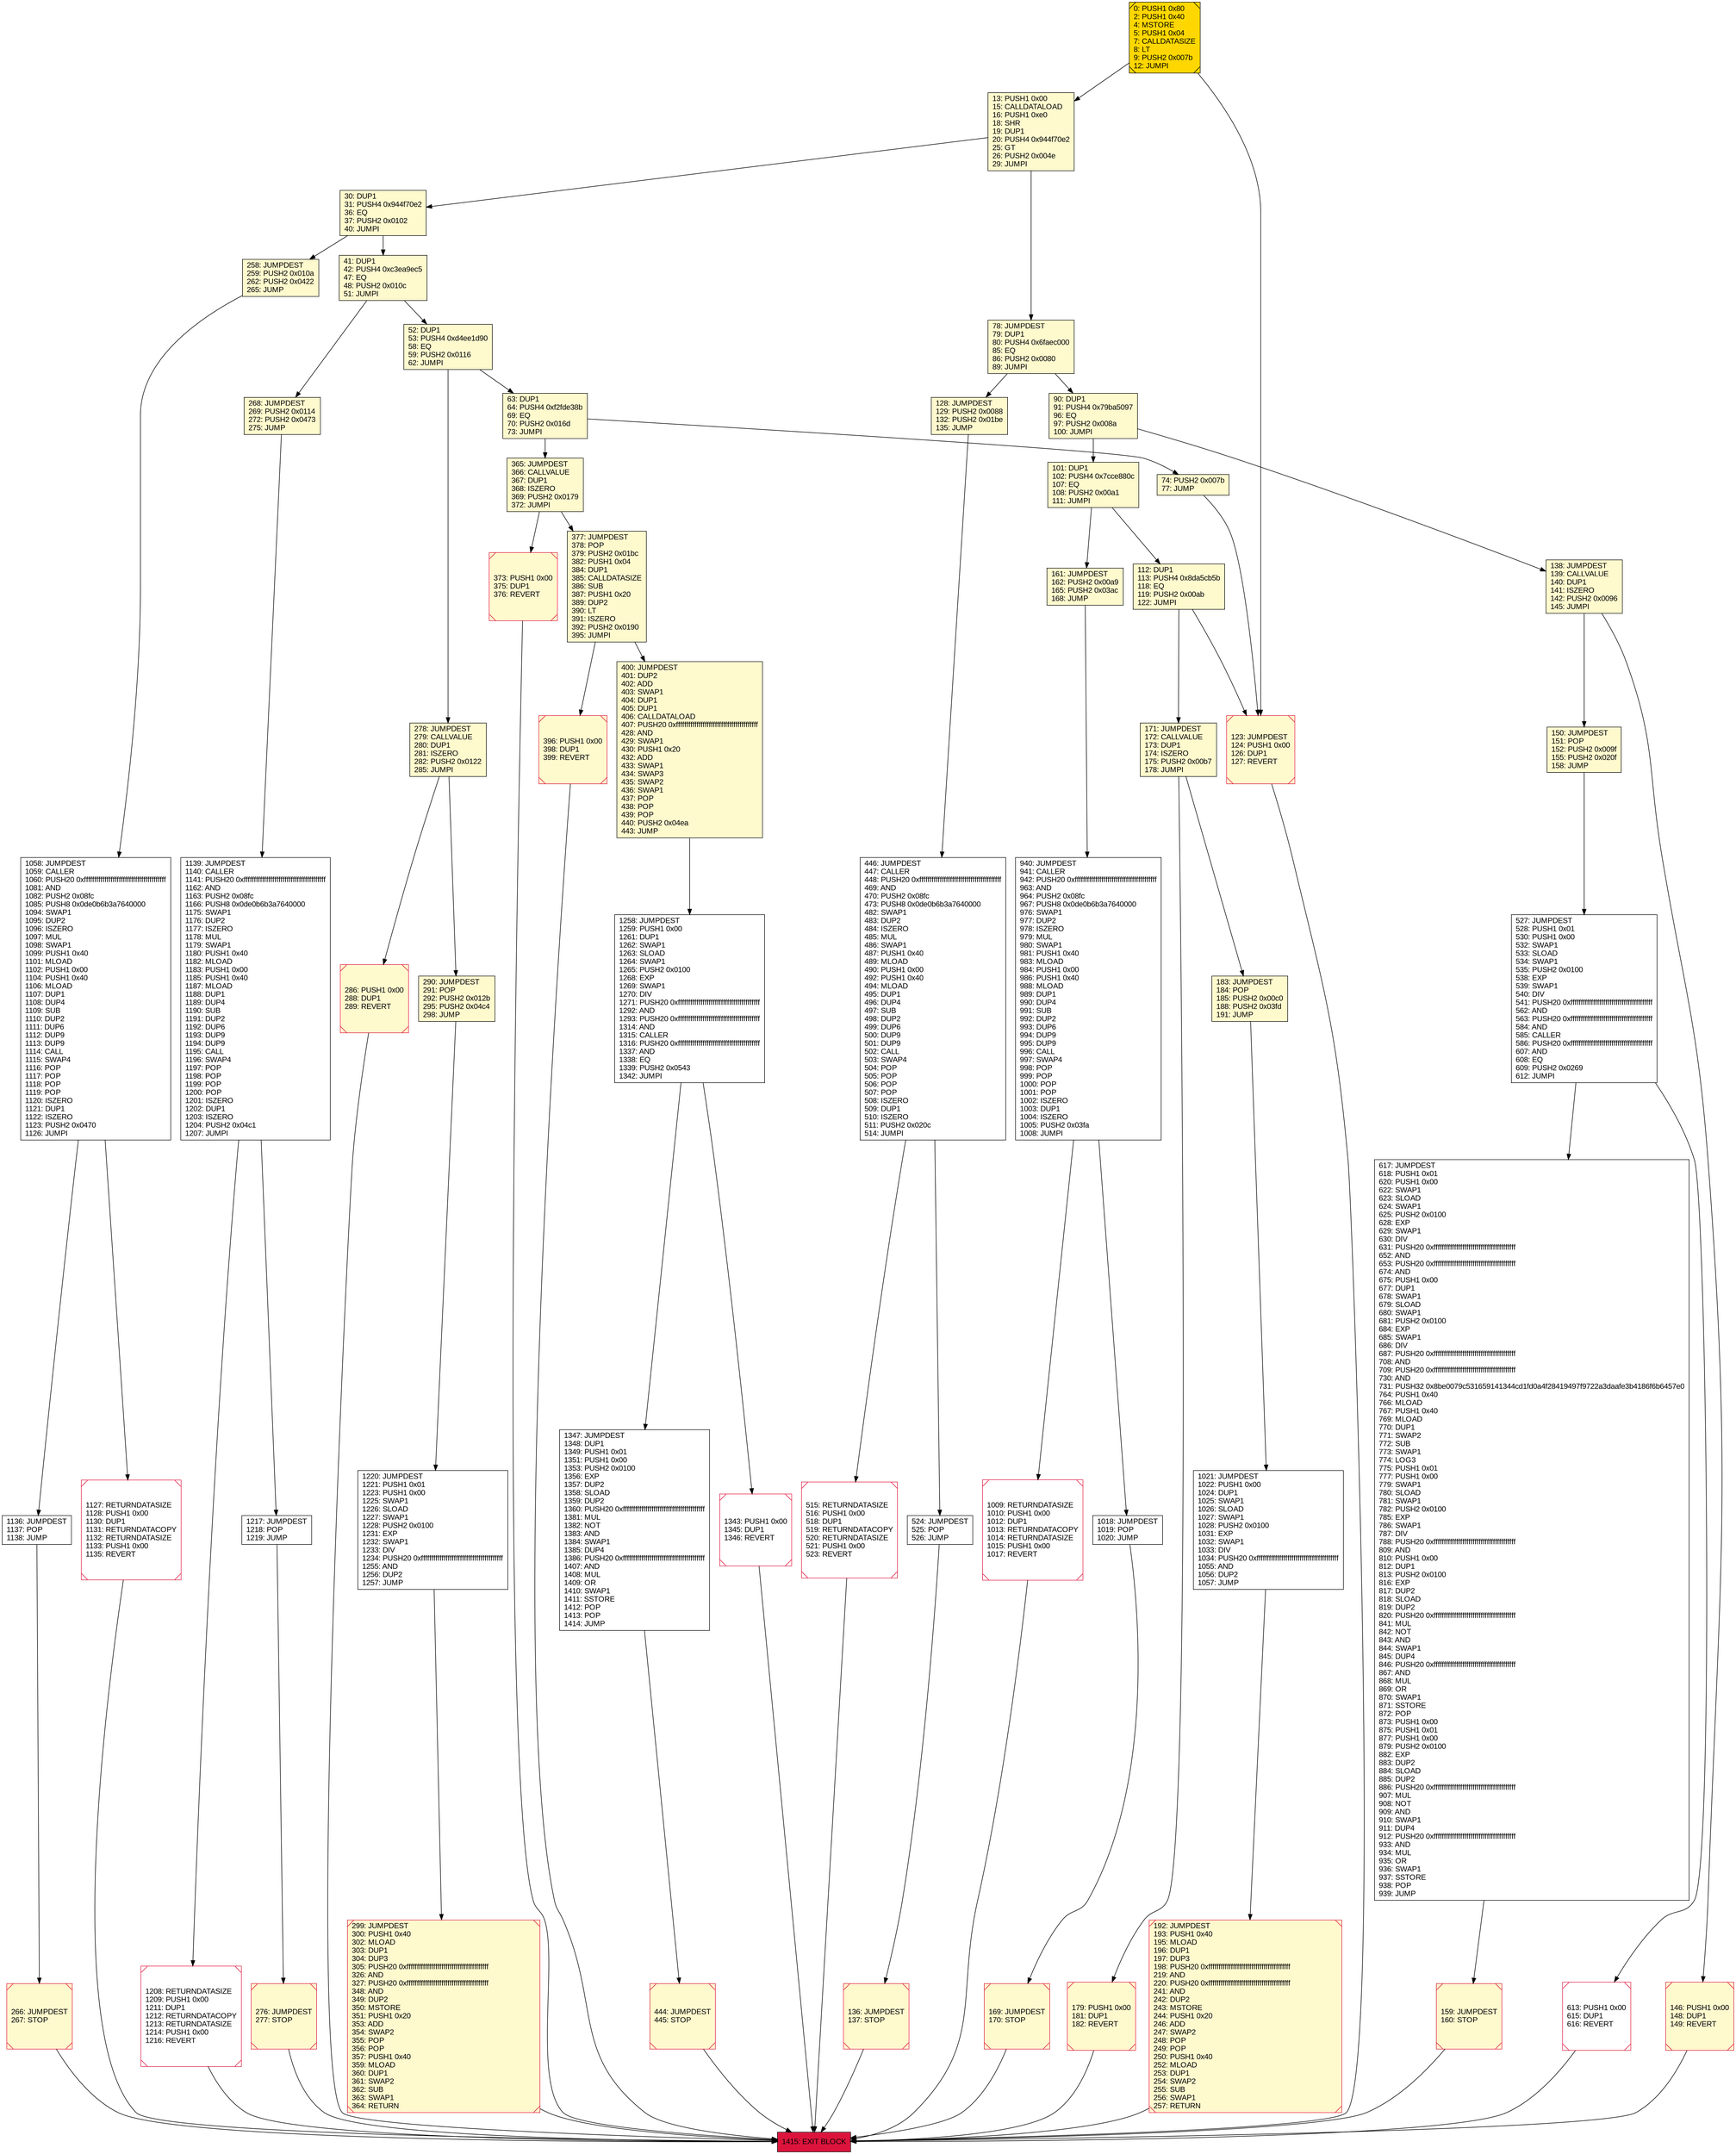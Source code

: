 digraph G {
bgcolor=transparent rankdir=UD;
node [shape=box style=filled color=black fillcolor=white fontname=arial fontcolor=black];
276 [label="276: JUMPDEST\l277: STOP\l" fillcolor=lemonchiffon shape=Msquare color=crimson ];
1058 [label="1058: JUMPDEST\l1059: CALLER\l1060: PUSH20 0xffffffffffffffffffffffffffffffffffffffff\l1081: AND\l1082: PUSH2 0x08fc\l1085: PUSH8 0x0de0b6b3a7640000\l1094: SWAP1\l1095: DUP2\l1096: ISZERO\l1097: MUL\l1098: SWAP1\l1099: PUSH1 0x40\l1101: MLOAD\l1102: PUSH1 0x00\l1104: PUSH1 0x40\l1106: MLOAD\l1107: DUP1\l1108: DUP4\l1109: SUB\l1110: DUP2\l1111: DUP6\l1112: DUP9\l1113: DUP9\l1114: CALL\l1115: SWAP4\l1116: POP\l1117: POP\l1118: POP\l1119: POP\l1120: ISZERO\l1121: DUP1\l1122: ISZERO\l1123: PUSH2 0x0470\l1126: JUMPI\l" ];
1415 [label="1415: EXIT BLOCK\l" fillcolor=crimson ];
183 [label="183: JUMPDEST\l184: POP\l185: PUSH2 0x00c0\l188: PUSH2 0x03fd\l191: JUMP\l" fillcolor=lemonchiffon ];
159 [label="159: JUMPDEST\l160: STOP\l" fillcolor=lemonchiffon shape=Msquare color=crimson ];
179 [label="179: PUSH1 0x00\l181: DUP1\l182: REVERT\l" fillcolor=lemonchiffon shape=Msquare color=crimson ];
192 [label="192: JUMPDEST\l193: PUSH1 0x40\l195: MLOAD\l196: DUP1\l197: DUP3\l198: PUSH20 0xffffffffffffffffffffffffffffffffffffffff\l219: AND\l220: PUSH20 0xffffffffffffffffffffffffffffffffffffffff\l241: AND\l242: DUP2\l243: MSTORE\l244: PUSH1 0x20\l246: ADD\l247: SWAP2\l248: POP\l249: POP\l250: PUSH1 0x40\l252: MLOAD\l253: DUP1\l254: SWAP2\l255: SUB\l256: SWAP1\l257: RETURN\l" fillcolor=lemonchiffon shape=Msquare color=crimson ];
0 [label="0: PUSH1 0x80\l2: PUSH1 0x40\l4: MSTORE\l5: PUSH1 0x04\l7: CALLDATASIZE\l8: LT\l9: PUSH2 0x007b\l12: JUMPI\l" fillcolor=lemonchiffon shape=Msquare fillcolor=gold ];
74 [label="74: PUSH2 0x007b\l77: JUMP\l" fillcolor=lemonchiffon ];
290 [label="290: JUMPDEST\l291: POP\l292: PUSH2 0x012b\l295: PUSH2 0x04c4\l298: JUMP\l" fillcolor=lemonchiffon ];
41 [label="41: DUP1\l42: PUSH4 0xc3ea9ec5\l47: EQ\l48: PUSH2 0x010c\l51: JUMPI\l" fillcolor=lemonchiffon ];
171 [label="171: JUMPDEST\l172: CALLVALUE\l173: DUP1\l174: ISZERO\l175: PUSH2 0x00b7\l178: JUMPI\l" fillcolor=lemonchiffon ];
515 [label="515: RETURNDATASIZE\l516: PUSH1 0x00\l518: DUP1\l519: RETURNDATACOPY\l520: RETURNDATASIZE\l521: PUSH1 0x00\l523: REVERT\l" shape=Msquare color=crimson ];
136 [label="136: JUMPDEST\l137: STOP\l" fillcolor=lemonchiffon shape=Msquare color=crimson ];
150 [label="150: JUMPDEST\l151: POP\l152: PUSH2 0x009f\l155: PUSH2 0x020f\l158: JUMP\l" fillcolor=lemonchiffon ];
266 [label="266: JUMPDEST\l267: STOP\l" fillcolor=lemonchiffon shape=Msquare color=crimson ];
1343 [label="1343: PUSH1 0x00\l1345: DUP1\l1346: REVERT\l" shape=Msquare color=crimson ];
138 [label="138: JUMPDEST\l139: CALLVALUE\l140: DUP1\l141: ISZERO\l142: PUSH2 0x0096\l145: JUMPI\l" fillcolor=lemonchiffon ];
1208 [label="1208: RETURNDATASIZE\l1209: PUSH1 0x00\l1211: DUP1\l1212: RETURNDATACOPY\l1213: RETURNDATASIZE\l1214: PUSH1 0x00\l1216: REVERT\l" shape=Msquare color=crimson ];
30 [label="30: DUP1\l31: PUSH4 0x944f70e2\l36: EQ\l37: PUSH2 0x0102\l40: JUMPI\l" fillcolor=lemonchiffon ];
444 [label="444: JUMPDEST\l445: STOP\l" fillcolor=lemonchiffon shape=Msquare color=crimson ];
112 [label="112: DUP1\l113: PUSH4 0x8da5cb5b\l118: EQ\l119: PUSH2 0x00ab\l122: JUMPI\l" fillcolor=lemonchiffon ];
524 [label="524: JUMPDEST\l525: POP\l526: JUMP\l" ];
268 [label="268: JUMPDEST\l269: PUSH2 0x0114\l272: PUSH2 0x0473\l275: JUMP\l" fillcolor=lemonchiffon ];
396 [label="396: PUSH1 0x00\l398: DUP1\l399: REVERT\l" fillcolor=lemonchiffon shape=Msquare color=crimson ];
146 [label="146: PUSH1 0x00\l148: DUP1\l149: REVERT\l" fillcolor=lemonchiffon shape=Msquare color=crimson ];
400 [label="400: JUMPDEST\l401: DUP2\l402: ADD\l403: SWAP1\l404: DUP1\l405: DUP1\l406: CALLDATALOAD\l407: PUSH20 0xffffffffffffffffffffffffffffffffffffffff\l428: AND\l429: SWAP1\l430: PUSH1 0x20\l432: ADD\l433: SWAP1\l434: SWAP3\l435: SWAP2\l436: SWAP1\l437: POP\l438: POP\l439: POP\l440: PUSH2 0x04ea\l443: JUMP\l" fillcolor=lemonchiffon ];
13 [label="13: PUSH1 0x00\l15: CALLDATALOAD\l16: PUSH1 0xe0\l18: SHR\l19: DUP1\l20: PUSH4 0x944f70e2\l25: GT\l26: PUSH2 0x004e\l29: JUMPI\l" fillcolor=lemonchiffon ];
169 [label="169: JUMPDEST\l170: STOP\l" fillcolor=lemonchiffon shape=Msquare color=crimson ];
286 [label="286: PUSH1 0x00\l288: DUP1\l289: REVERT\l" fillcolor=lemonchiffon shape=Msquare color=crimson ];
613 [label="613: PUSH1 0x00\l615: DUP1\l616: REVERT\l" shape=Msquare color=crimson ];
377 [label="377: JUMPDEST\l378: POP\l379: PUSH2 0x01bc\l382: PUSH1 0x04\l384: DUP1\l385: CALLDATASIZE\l386: SUB\l387: PUSH1 0x20\l389: DUP2\l390: LT\l391: ISZERO\l392: PUSH2 0x0190\l395: JUMPI\l" fillcolor=lemonchiffon ];
278 [label="278: JUMPDEST\l279: CALLVALUE\l280: DUP1\l281: ISZERO\l282: PUSH2 0x0122\l285: JUMPI\l" fillcolor=lemonchiffon ];
1347 [label="1347: JUMPDEST\l1348: DUP1\l1349: PUSH1 0x01\l1351: PUSH1 0x00\l1353: PUSH2 0x0100\l1356: EXP\l1357: DUP2\l1358: SLOAD\l1359: DUP2\l1360: PUSH20 0xffffffffffffffffffffffffffffffffffffffff\l1381: MUL\l1382: NOT\l1383: AND\l1384: SWAP1\l1385: DUP4\l1386: PUSH20 0xffffffffffffffffffffffffffffffffffffffff\l1407: AND\l1408: MUL\l1409: OR\l1410: SWAP1\l1411: SSTORE\l1412: POP\l1413: POP\l1414: JUMP\l" ];
128 [label="128: JUMPDEST\l129: PUSH2 0x0088\l132: PUSH2 0x01be\l135: JUMP\l" fillcolor=lemonchiffon ];
1021 [label="1021: JUMPDEST\l1022: PUSH1 0x00\l1024: DUP1\l1025: SWAP1\l1026: SLOAD\l1027: SWAP1\l1028: PUSH2 0x0100\l1031: EXP\l1032: SWAP1\l1033: DIV\l1034: PUSH20 0xffffffffffffffffffffffffffffffffffffffff\l1055: AND\l1056: DUP2\l1057: JUMP\l" ];
1258 [label="1258: JUMPDEST\l1259: PUSH1 0x00\l1261: DUP1\l1262: SWAP1\l1263: SLOAD\l1264: SWAP1\l1265: PUSH2 0x0100\l1268: EXP\l1269: SWAP1\l1270: DIV\l1271: PUSH20 0xffffffffffffffffffffffffffffffffffffffff\l1292: AND\l1293: PUSH20 0xffffffffffffffffffffffffffffffffffffffff\l1314: AND\l1315: CALLER\l1316: PUSH20 0xffffffffffffffffffffffffffffffffffffffff\l1337: AND\l1338: EQ\l1339: PUSH2 0x0543\l1342: JUMPI\l" ];
101 [label="101: DUP1\l102: PUSH4 0x7cce880c\l107: EQ\l108: PUSH2 0x00a1\l111: JUMPI\l" fillcolor=lemonchiffon ];
1139 [label="1139: JUMPDEST\l1140: CALLER\l1141: PUSH20 0xffffffffffffffffffffffffffffffffffffffff\l1162: AND\l1163: PUSH2 0x08fc\l1166: PUSH8 0x0de0b6b3a7640000\l1175: SWAP1\l1176: DUP2\l1177: ISZERO\l1178: MUL\l1179: SWAP1\l1180: PUSH1 0x40\l1182: MLOAD\l1183: PUSH1 0x00\l1185: PUSH1 0x40\l1187: MLOAD\l1188: DUP1\l1189: DUP4\l1190: SUB\l1191: DUP2\l1192: DUP6\l1193: DUP9\l1194: DUP9\l1195: CALL\l1196: SWAP4\l1197: POP\l1198: POP\l1199: POP\l1200: POP\l1201: ISZERO\l1202: DUP1\l1203: ISZERO\l1204: PUSH2 0x04c1\l1207: JUMPI\l" ];
373 [label="373: PUSH1 0x00\l375: DUP1\l376: REVERT\l" fillcolor=lemonchiffon shape=Msquare color=crimson ];
446 [label="446: JUMPDEST\l447: CALLER\l448: PUSH20 0xffffffffffffffffffffffffffffffffffffffff\l469: AND\l470: PUSH2 0x08fc\l473: PUSH8 0x0de0b6b3a7640000\l482: SWAP1\l483: DUP2\l484: ISZERO\l485: MUL\l486: SWAP1\l487: PUSH1 0x40\l489: MLOAD\l490: PUSH1 0x00\l492: PUSH1 0x40\l494: MLOAD\l495: DUP1\l496: DUP4\l497: SUB\l498: DUP2\l499: DUP6\l500: DUP9\l501: DUP9\l502: CALL\l503: SWAP4\l504: POP\l505: POP\l506: POP\l507: POP\l508: ISZERO\l509: DUP1\l510: ISZERO\l511: PUSH2 0x020c\l514: JUMPI\l" ];
1136 [label="1136: JUMPDEST\l1137: POP\l1138: JUMP\l" ];
1220 [label="1220: JUMPDEST\l1221: PUSH1 0x01\l1223: PUSH1 0x00\l1225: SWAP1\l1226: SLOAD\l1227: SWAP1\l1228: PUSH2 0x0100\l1231: EXP\l1232: SWAP1\l1233: DIV\l1234: PUSH20 0xffffffffffffffffffffffffffffffffffffffff\l1255: AND\l1256: DUP2\l1257: JUMP\l" ];
63 [label="63: DUP1\l64: PUSH4 0xf2fde38b\l69: EQ\l70: PUSH2 0x016d\l73: JUMPI\l" fillcolor=lemonchiffon ];
258 [label="258: JUMPDEST\l259: PUSH2 0x010a\l262: PUSH2 0x0422\l265: JUMP\l" fillcolor=lemonchiffon ];
365 [label="365: JUMPDEST\l366: CALLVALUE\l367: DUP1\l368: ISZERO\l369: PUSH2 0x0179\l372: JUMPI\l" fillcolor=lemonchiffon ];
1018 [label="1018: JUMPDEST\l1019: POP\l1020: JUMP\l" ];
90 [label="90: DUP1\l91: PUSH4 0x79ba5097\l96: EQ\l97: PUSH2 0x008a\l100: JUMPI\l" fillcolor=lemonchiffon ];
78 [label="78: JUMPDEST\l79: DUP1\l80: PUSH4 0x6faec000\l85: EQ\l86: PUSH2 0x0080\l89: JUMPI\l" fillcolor=lemonchiffon ];
161 [label="161: JUMPDEST\l162: PUSH2 0x00a9\l165: PUSH2 0x03ac\l168: JUMP\l" fillcolor=lemonchiffon ];
1217 [label="1217: JUMPDEST\l1218: POP\l1219: JUMP\l" ];
52 [label="52: DUP1\l53: PUSH4 0xd4ee1d90\l58: EQ\l59: PUSH2 0x0116\l62: JUMPI\l" fillcolor=lemonchiffon ];
617 [label="617: JUMPDEST\l618: PUSH1 0x01\l620: PUSH1 0x00\l622: SWAP1\l623: SLOAD\l624: SWAP1\l625: PUSH2 0x0100\l628: EXP\l629: SWAP1\l630: DIV\l631: PUSH20 0xffffffffffffffffffffffffffffffffffffffff\l652: AND\l653: PUSH20 0xffffffffffffffffffffffffffffffffffffffff\l674: AND\l675: PUSH1 0x00\l677: DUP1\l678: SWAP1\l679: SLOAD\l680: SWAP1\l681: PUSH2 0x0100\l684: EXP\l685: SWAP1\l686: DIV\l687: PUSH20 0xffffffffffffffffffffffffffffffffffffffff\l708: AND\l709: PUSH20 0xffffffffffffffffffffffffffffffffffffffff\l730: AND\l731: PUSH32 0x8be0079c531659141344cd1fd0a4f28419497f9722a3daafe3b4186f6b6457e0\l764: PUSH1 0x40\l766: MLOAD\l767: PUSH1 0x40\l769: MLOAD\l770: DUP1\l771: SWAP2\l772: SUB\l773: SWAP1\l774: LOG3\l775: PUSH1 0x01\l777: PUSH1 0x00\l779: SWAP1\l780: SLOAD\l781: SWAP1\l782: PUSH2 0x0100\l785: EXP\l786: SWAP1\l787: DIV\l788: PUSH20 0xffffffffffffffffffffffffffffffffffffffff\l809: AND\l810: PUSH1 0x00\l812: DUP1\l813: PUSH2 0x0100\l816: EXP\l817: DUP2\l818: SLOAD\l819: DUP2\l820: PUSH20 0xffffffffffffffffffffffffffffffffffffffff\l841: MUL\l842: NOT\l843: AND\l844: SWAP1\l845: DUP4\l846: PUSH20 0xffffffffffffffffffffffffffffffffffffffff\l867: AND\l868: MUL\l869: OR\l870: SWAP1\l871: SSTORE\l872: POP\l873: PUSH1 0x00\l875: PUSH1 0x01\l877: PUSH1 0x00\l879: PUSH2 0x0100\l882: EXP\l883: DUP2\l884: SLOAD\l885: DUP2\l886: PUSH20 0xffffffffffffffffffffffffffffffffffffffff\l907: MUL\l908: NOT\l909: AND\l910: SWAP1\l911: DUP4\l912: PUSH20 0xffffffffffffffffffffffffffffffffffffffff\l933: AND\l934: MUL\l935: OR\l936: SWAP1\l937: SSTORE\l938: POP\l939: JUMP\l" ];
1009 [label="1009: RETURNDATASIZE\l1010: PUSH1 0x00\l1012: DUP1\l1013: RETURNDATACOPY\l1014: RETURNDATASIZE\l1015: PUSH1 0x00\l1017: REVERT\l" shape=Msquare color=crimson ];
940 [label="940: JUMPDEST\l941: CALLER\l942: PUSH20 0xffffffffffffffffffffffffffffffffffffffff\l963: AND\l964: PUSH2 0x08fc\l967: PUSH8 0x0de0b6b3a7640000\l976: SWAP1\l977: DUP2\l978: ISZERO\l979: MUL\l980: SWAP1\l981: PUSH1 0x40\l983: MLOAD\l984: PUSH1 0x00\l986: PUSH1 0x40\l988: MLOAD\l989: DUP1\l990: DUP4\l991: SUB\l992: DUP2\l993: DUP6\l994: DUP9\l995: DUP9\l996: CALL\l997: SWAP4\l998: POP\l999: POP\l1000: POP\l1001: POP\l1002: ISZERO\l1003: DUP1\l1004: ISZERO\l1005: PUSH2 0x03fa\l1008: JUMPI\l" ];
299 [label="299: JUMPDEST\l300: PUSH1 0x40\l302: MLOAD\l303: DUP1\l304: DUP3\l305: PUSH20 0xffffffffffffffffffffffffffffffffffffffff\l326: AND\l327: PUSH20 0xffffffffffffffffffffffffffffffffffffffff\l348: AND\l349: DUP2\l350: MSTORE\l351: PUSH1 0x20\l353: ADD\l354: SWAP2\l355: POP\l356: POP\l357: PUSH1 0x40\l359: MLOAD\l360: DUP1\l361: SWAP2\l362: SUB\l363: SWAP1\l364: RETURN\l" fillcolor=lemonchiffon shape=Msquare color=crimson ];
1127 [label="1127: RETURNDATASIZE\l1128: PUSH1 0x00\l1130: DUP1\l1131: RETURNDATACOPY\l1132: RETURNDATASIZE\l1133: PUSH1 0x00\l1135: REVERT\l" shape=Msquare color=crimson ];
527 [label="527: JUMPDEST\l528: PUSH1 0x01\l530: PUSH1 0x00\l532: SWAP1\l533: SLOAD\l534: SWAP1\l535: PUSH2 0x0100\l538: EXP\l539: SWAP1\l540: DIV\l541: PUSH20 0xffffffffffffffffffffffffffffffffffffffff\l562: AND\l563: PUSH20 0xffffffffffffffffffffffffffffffffffffffff\l584: AND\l585: CALLER\l586: PUSH20 0xffffffffffffffffffffffffffffffffffffffff\l607: AND\l608: EQ\l609: PUSH2 0x0269\l612: JUMPI\l" ];
123 [label="123: JUMPDEST\l124: PUSH1 0x00\l126: DUP1\l127: REVERT\l" fillcolor=lemonchiffon shape=Msquare color=crimson ];
171 -> 179;
63 -> 365;
78 -> 90;
276 -> 1415;
365 -> 373;
1258 -> 1347;
159 -> 1415;
138 -> 146;
161 -> 940;
13 -> 30;
192 -> 1415;
527 -> 617;
179 -> 1415;
266 -> 1415;
365 -> 377;
1343 -> 1415;
136 -> 1415;
128 -> 446;
940 -> 1009;
171 -> 183;
515 -> 1415;
1220 -> 299;
1208 -> 1415;
396 -> 1415;
940 -> 1018;
78 -> 128;
0 -> 13;
52 -> 278;
444 -> 1415;
52 -> 63;
90 -> 101;
146 -> 1415;
101 -> 161;
1139 -> 1217;
524 -> 136;
286 -> 1415;
527 -> 613;
41 -> 268;
169 -> 1415;
30 -> 41;
112 -> 171;
138 -> 150;
90 -> 138;
183 -> 1021;
613 -> 1415;
1136 -> 266;
290 -> 1220;
446 -> 515;
63 -> 74;
1258 -> 1343;
278 -> 290;
373 -> 1415;
1058 -> 1136;
112 -> 123;
1021 -> 192;
13 -> 78;
258 -> 1058;
1018 -> 169;
150 -> 527;
617 -> 159;
1217 -> 276;
377 -> 396;
0 -> 123;
74 -> 123;
1009 -> 1415;
1347 -> 444;
377 -> 400;
1139 -> 1208;
30 -> 258;
101 -> 112;
123 -> 1415;
278 -> 286;
400 -> 1258;
1127 -> 1415;
268 -> 1139;
446 -> 524;
1058 -> 1127;
41 -> 52;
299 -> 1415;
}